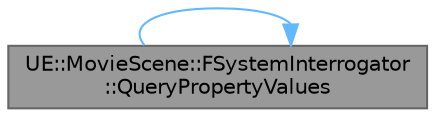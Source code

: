 digraph "UE::MovieScene::FSystemInterrogator::QueryPropertyValues"
{
 // INTERACTIVE_SVG=YES
 // LATEX_PDF_SIZE
  bgcolor="transparent";
  edge [fontname=Helvetica,fontsize=10,labelfontname=Helvetica,labelfontsize=10];
  node [fontname=Helvetica,fontsize=10,shape=box,height=0.2,width=0.4];
  rankdir="LR";
  Node1 [id="Node000001",label="UE::MovieScene::FSystemInterrogator\l::QueryPropertyValues",height=0.2,width=0.4,color="gray40", fillcolor="grey60", style="filled", fontcolor="black",tooltip="Query the computed value of an animated property."];
  Node1 -> Node1 [id="edge1_Node000001_Node000001",color="steelblue1",style="solid",tooltip=" "];
}
